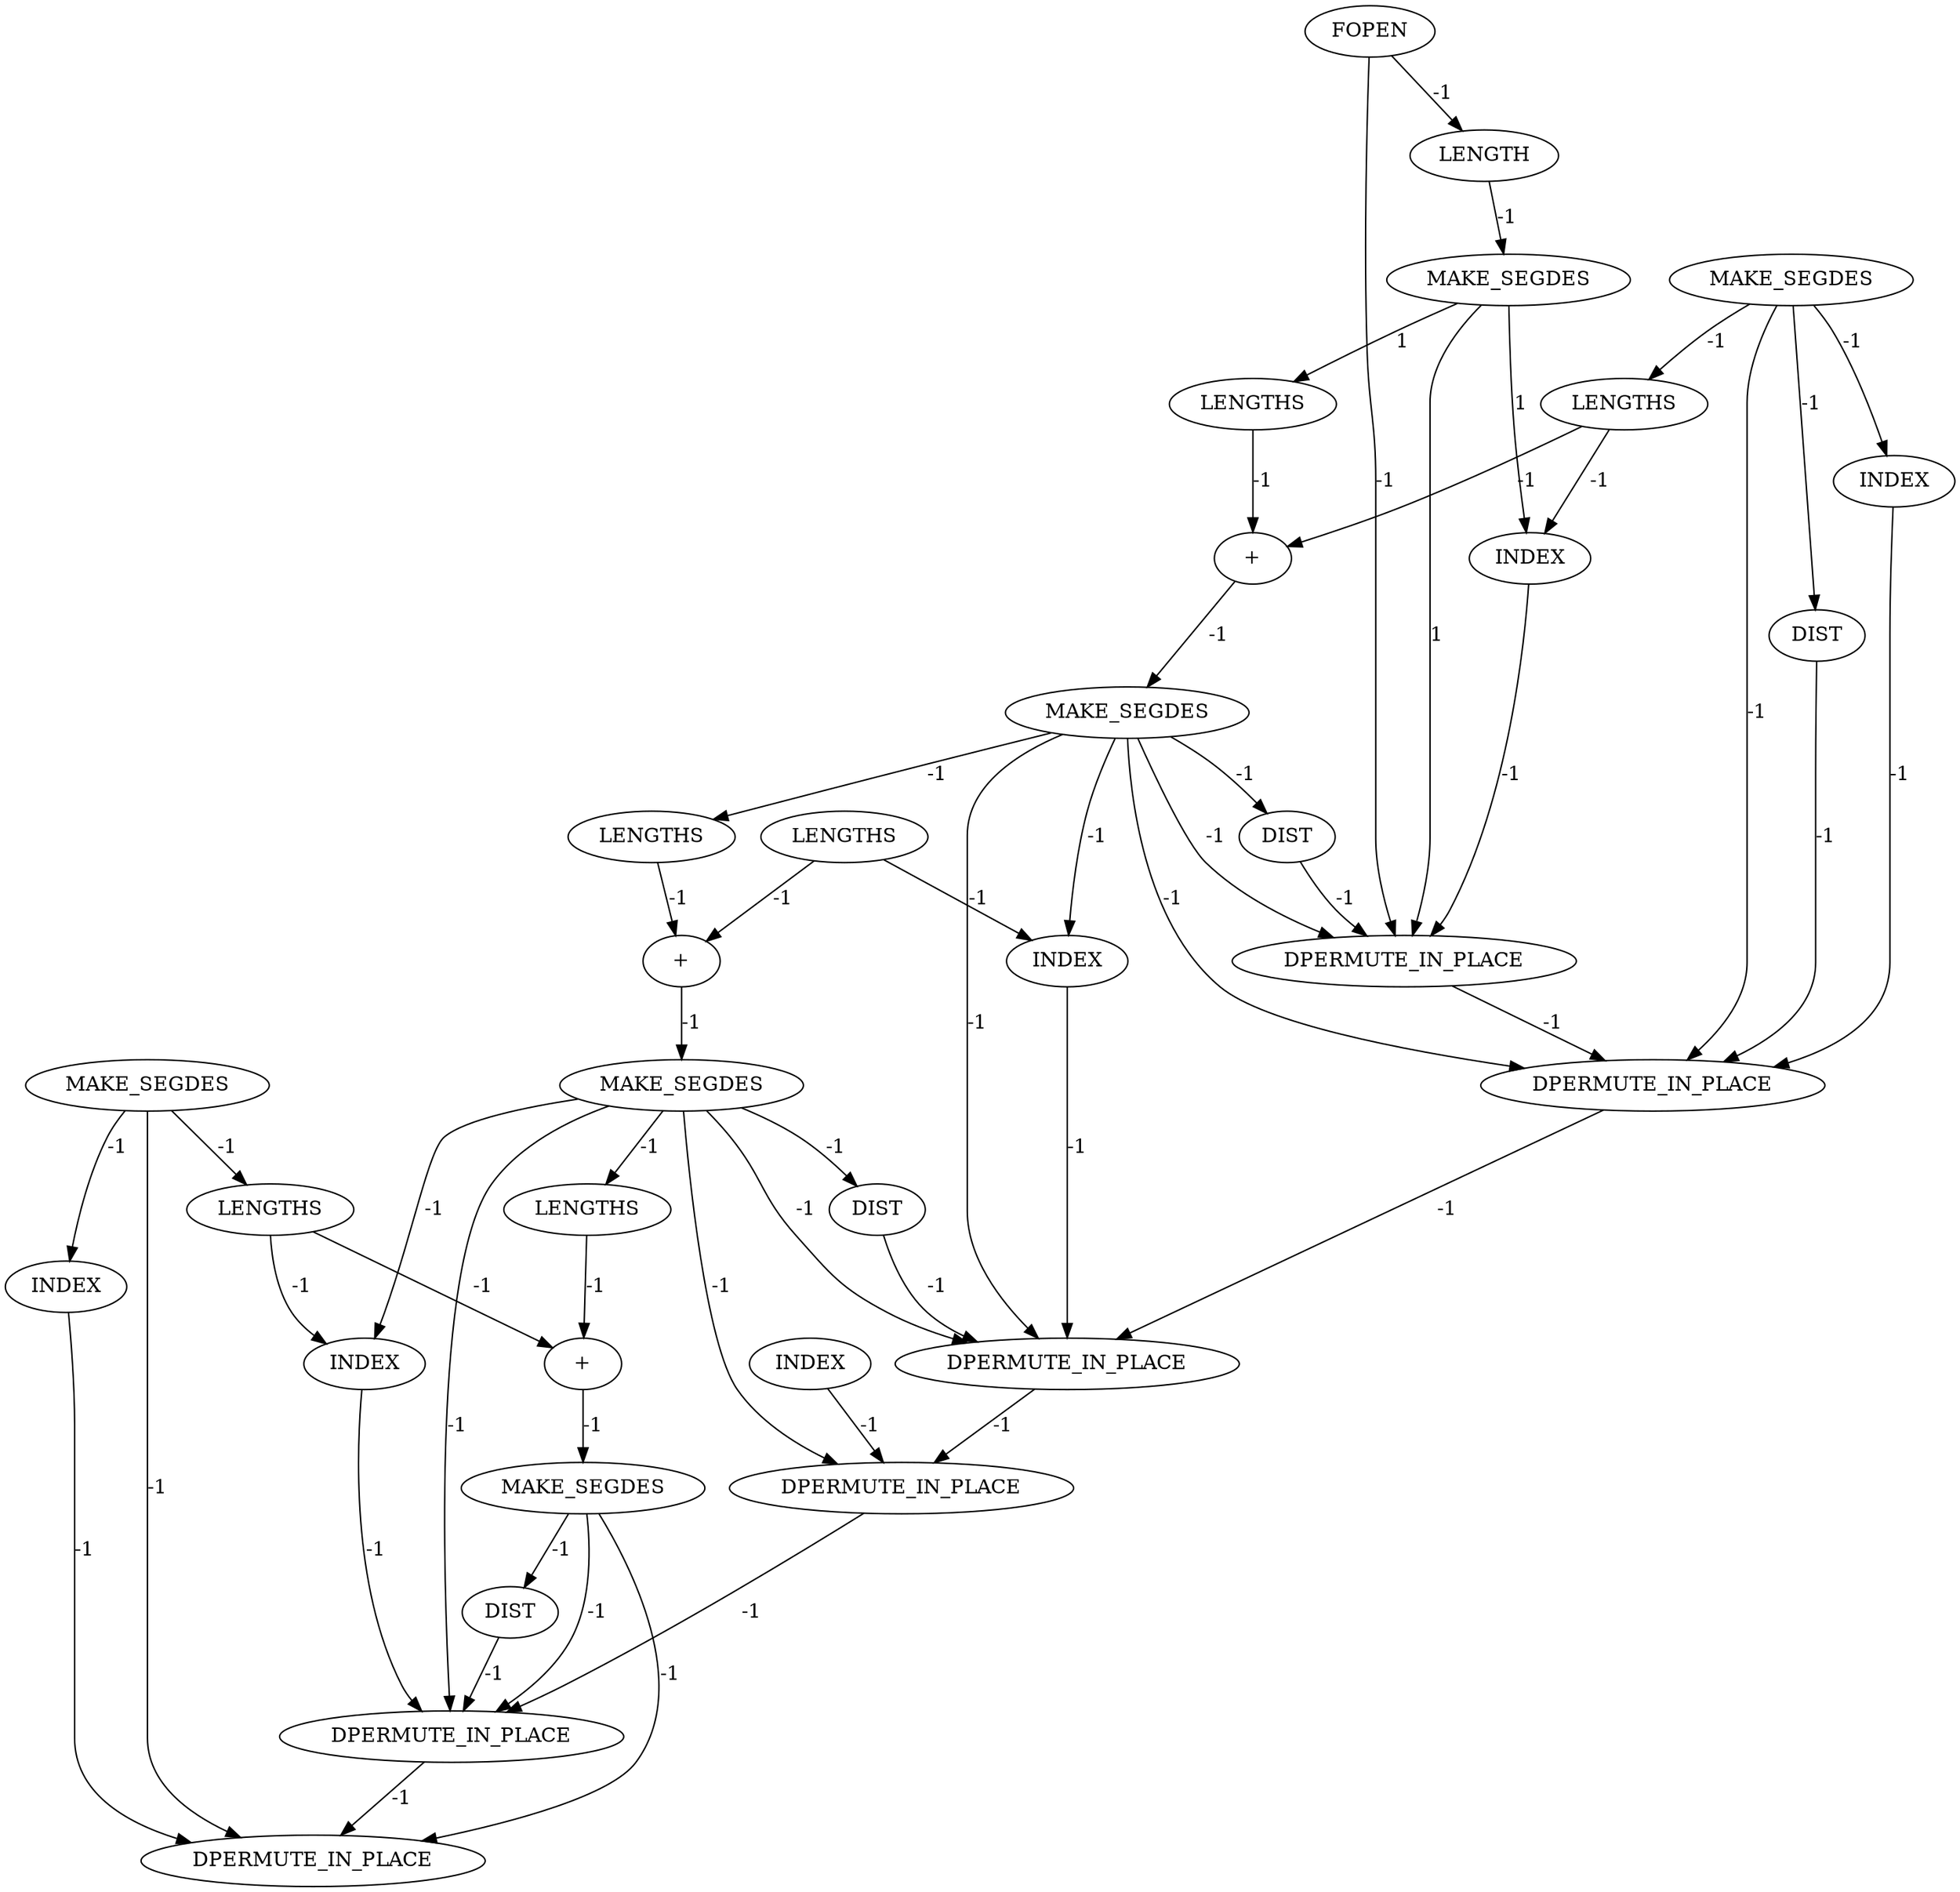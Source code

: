 digraph {
	convex_hull_large_rmat_INST_2995 [label=DIST cost=0]
	convex_hull_large_rmat_INST_3027 [label=INDEX cost=0]
	convex_hull_large_rmat_INST_3115 [label=LENGTHS cost=0]
	convex_hull_large_rmat_INST_3097 [label=LENGTHS cost=0]
	convex_hull_large_rmat_INST_3127 [label=DIST cost=0]
	convex_hull_large_rmat_INST_3049 [label=LENGTHS cost=0]
	convex_hull_large_rmat_INST_94 [label=FOPEN cost=0]
	convex_hull_large_rmat_INST_2961 [label=INDEX cost=0]
	convex_hull_large_rmat_INST_2973 [label=INDEX cost=0]
	convex_hull_large_rmat_INST_2983 [label=LENGTHS cost=0]
	convex_hull_large_rmat_INST_3039 [label=INDEX cost=0]
	convex_hull_large_rmat_INST_6314 [label=DPERMUTE_IN_PLACE cost=0]
	convex_hull_large_rmat_INST_3105 [label=INDEX cost=0]
	convex_hull_large_rmat_INST_2944 [label=MAKE_SEGDES cost=0]
	convex_hull_large_rmat_INST_3093 [label=INDEX cost=0]
	convex_hull_large_rmat_INST_3061 [label=DIST cost=0]
	convex_hull_large_rmat_INST_3050 [label="+" cost=0]
	convex_hull_large_rmat_INST_6316 [label=DPERMUTE_IN_PLACE cost=0]
	convex_hull_large_rmat_INST_3055 [label=MAKE_SEGDES cost=0]
	convex_hull_large_rmat_INST_101 [label=MAKE_SEGDES cost=0]
	convex_hull_large_rmat_INST_3116 [label="+" cost=0]
	convex_hull_large_rmat_INST_2939 [label=LENGTH cost=0]
	convex_hull_large_rmat_INST_6317 [label=DPERMUTE_IN_PLACE cost=0]
	convex_hull_large_rmat_INST_6313 [label=DPERMUTE_IN_PLACE cost=0]
	convex_hull_large_rmat_INST_2984 [label="+" cost=0]
	convex_hull_large_rmat_INST_2950 [label=DIST cost=0]
	convex_hull_large_rmat_INST_6318 [label=DPERMUTE_IN_PLACE cost=0]
	convex_hull_large_rmat_INST_2965 [label=LENGTHS cost=0]
	convex_hull_large_rmat_INST_3121 [label=MAKE_SEGDES cost=0]
	convex_hull_large_rmat_INST_3031 [label=LENGTHS cost=0]
	convex_hull_large_rmat_INST_6315 [label=DPERMUTE_IN_PLACE cost=0]
	convex_hull_large_rmat_INST_2940 [label=MAKE_SEGDES cost=2193]
	convex_hull_large_rmat_INST_2989 [label=MAKE_SEGDES cost=0]
	convex_hull_large_rmat_INST_2995 -> convex_hull_large_rmat_INST_6313 [label=-1 cost=-1]
	convex_hull_large_rmat_INST_3027 -> convex_hull_large_rmat_INST_6316 [label=-1 cost=-1]
	convex_hull_large_rmat_INST_3115 -> convex_hull_large_rmat_INST_3116 [label=-1 cost=-1]
	convex_hull_large_rmat_INST_3097 -> convex_hull_large_rmat_INST_3105 [label=-1 cost=-1]
	convex_hull_large_rmat_INST_3097 -> convex_hull_large_rmat_INST_3116 [label=-1 cost=-1]
	convex_hull_large_rmat_INST_3127 -> convex_hull_large_rmat_INST_6317 [label=-1 cost=-1]
	convex_hull_large_rmat_INST_3049 -> convex_hull_large_rmat_INST_3050 [label=-1 cost=-1]
	convex_hull_large_rmat_INST_94 -> convex_hull_large_rmat_INST_2939 [label=-1 cost=-1]
	convex_hull_large_rmat_INST_94 -> convex_hull_large_rmat_INST_6313 [label=-1 cost=-1]
	convex_hull_large_rmat_INST_2961 -> convex_hull_large_rmat_INST_6314 [label=-1 cost=-1]
	convex_hull_large_rmat_INST_2973 -> convex_hull_large_rmat_INST_6313 [label=-1 cost=-1]
	convex_hull_large_rmat_INST_2983 -> convex_hull_large_rmat_INST_2984 [label=-1 cost=-1]
	convex_hull_large_rmat_INST_3039 -> convex_hull_large_rmat_INST_6315 [label=-1 cost=-1]
	convex_hull_large_rmat_INST_6314 -> convex_hull_large_rmat_INST_6315 [label=-1 cost=-1]
	convex_hull_large_rmat_INST_3105 -> convex_hull_large_rmat_INST_6317 [label=-1 cost=-1]
	convex_hull_large_rmat_INST_2944 -> convex_hull_large_rmat_INST_2950 [label=-1 cost=-1]
	convex_hull_large_rmat_INST_2944 -> convex_hull_large_rmat_INST_2961 [label=-1 cost=-1]
	convex_hull_large_rmat_INST_2944 -> convex_hull_large_rmat_INST_2965 [label=-1 cost=-1]
	convex_hull_large_rmat_INST_2944 -> convex_hull_large_rmat_INST_6314 [label=-1 cost=-1]
	convex_hull_large_rmat_INST_3093 -> convex_hull_large_rmat_INST_6318 [label=-1 cost=-1]
	convex_hull_large_rmat_INST_3061 -> convex_hull_large_rmat_INST_6315 [label=-1 cost=-1]
	convex_hull_large_rmat_INST_3050 -> convex_hull_large_rmat_INST_3055 [label=-1 cost=-1]
	convex_hull_large_rmat_INST_6316 -> convex_hull_large_rmat_INST_6317 [label=-1 cost=-1]
	convex_hull_large_rmat_INST_3055 -> convex_hull_large_rmat_INST_3061 [label=-1 cost=-1]
	convex_hull_large_rmat_INST_3055 -> convex_hull_large_rmat_INST_6315 [label=-1 cost=-1]
	convex_hull_large_rmat_INST_3055 -> convex_hull_large_rmat_INST_6316 [label=-1 cost=-1]
	convex_hull_large_rmat_INST_3055 -> convex_hull_large_rmat_INST_3105 [label=-1 cost=-1]
	convex_hull_large_rmat_INST_3055 -> convex_hull_large_rmat_INST_3115 [label=-1 cost=-1]
	convex_hull_large_rmat_INST_3055 -> convex_hull_large_rmat_INST_6317 [label=-1 cost=-1]
	convex_hull_large_rmat_INST_101 -> convex_hull_large_rmat_INST_3093 [label=-1 cost=-1]
	convex_hull_large_rmat_INST_101 -> convex_hull_large_rmat_INST_3097 [label=-1 cost=-1]
	convex_hull_large_rmat_INST_101 -> convex_hull_large_rmat_INST_6318 [label=-1 cost=-1]
	convex_hull_large_rmat_INST_3116 -> convex_hull_large_rmat_INST_3121 [label=-1 cost=-1]
	convex_hull_large_rmat_INST_2939 -> convex_hull_large_rmat_INST_2940 [label=-1 cost=-1]
	convex_hull_large_rmat_INST_6317 -> convex_hull_large_rmat_INST_6318 [label=-1 cost=-1]
	convex_hull_large_rmat_INST_6313 -> convex_hull_large_rmat_INST_6314 [label=-1 cost=-1]
	convex_hull_large_rmat_INST_2984 -> convex_hull_large_rmat_INST_2989 [label=-1 cost=-1]
	convex_hull_large_rmat_INST_2950 -> convex_hull_large_rmat_INST_6314 [label=-1 cost=-1]
	convex_hull_large_rmat_INST_2965 -> convex_hull_large_rmat_INST_2973 [label=-1 cost=-1]
	convex_hull_large_rmat_INST_2965 -> convex_hull_large_rmat_INST_2984 [label=-1 cost=-1]
	convex_hull_large_rmat_INST_3121 -> convex_hull_large_rmat_INST_3127 [label=-1 cost=-1]
	convex_hull_large_rmat_INST_3121 -> convex_hull_large_rmat_INST_6317 [label=-1 cost=-1]
	convex_hull_large_rmat_INST_3121 -> convex_hull_large_rmat_INST_6318 [label=-1 cost=-1]
	convex_hull_large_rmat_INST_3031 -> convex_hull_large_rmat_INST_3039 [label=-1 cost=-1]
	convex_hull_large_rmat_INST_3031 -> convex_hull_large_rmat_INST_3050 [label=-1 cost=-1]
	convex_hull_large_rmat_INST_6315 -> convex_hull_large_rmat_INST_6316 [label=-1 cost=-1]
	convex_hull_large_rmat_INST_2940 -> convex_hull_large_rmat_INST_2973 [label=1 cost=1]
	convex_hull_large_rmat_INST_2940 -> convex_hull_large_rmat_INST_2983 [label=1 cost=1]
	convex_hull_large_rmat_INST_2940 -> convex_hull_large_rmat_INST_6313 [label=1 cost=1]
	convex_hull_large_rmat_INST_2989 -> convex_hull_large_rmat_INST_2995 [label=-1 cost=-1]
	convex_hull_large_rmat_INST_2989 -> convex_hull_large_rmat_INST_6313 [label=-1 cost=-1]
	convex_hull_large_rmat_INST_2989 -> convex_hull_large_rmat_INST_6314 [label=-1 cost=-1]
	convex_hull_large_rmat_INST_2989 -> convex_hull_large_rmat_INST_3039 [label=-1 cost=-1]
	convex_hull_large_rmat_INST_2989 -> convex_hull_large_rmat_INST_3049 [label=-1 cost=-1]
	convex_hull_large_rmat_INST_2989 -> convex_hull_large_rmat_INST_6315 [label=-1 cost=-1]
}
